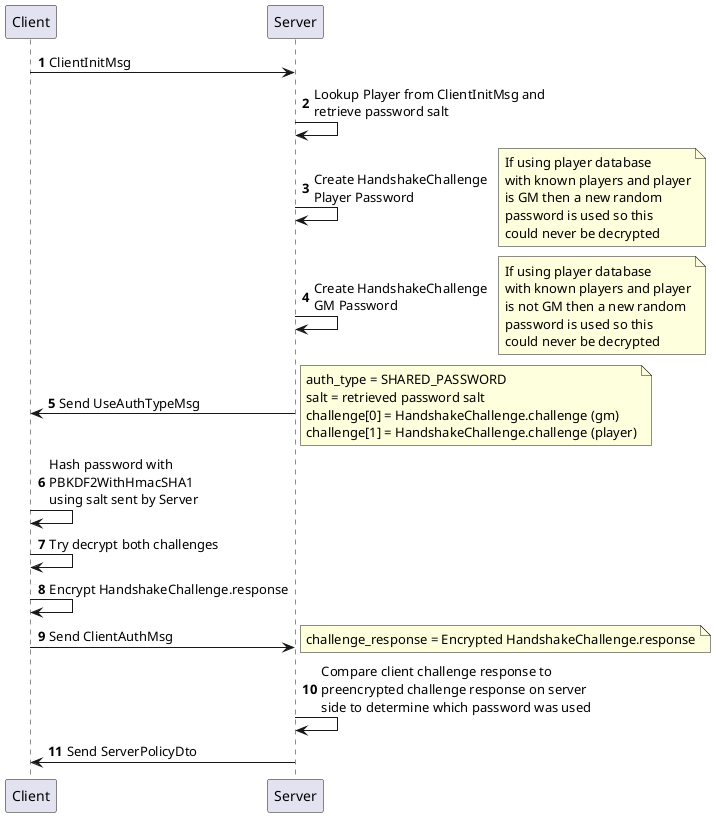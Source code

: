 @startuml
'https://plantuml.com/sequence-diagram

autonumber
Client -> Server: ClientInitMsg
Server -> Server: Lookup Player from ClientInitMsg and\nretrieve password salt
Server -> Server: Create HandshakeChallenge\nPlayer Password
note right
 If using player database
 with known players and player
 is GM then a new random
 password is used so this
 could never be decrypted
end note
Server -> Server: Create HandshakeChallenge\nGM Password
note right
 If using player database
 with known players and player
 is not GM then a new random
 password is used so this
 could never be decrypted
end note
Server -> Client: Send UseAuthTypeMsg
note right
    auth_type = SHARED_PASSWORD
    salt = retrieved password salt
    challenge[0] = HandshakeChallenge.challenge (gm)
    challenge[1] = HandshakeChallenge.challenge (player)
end note
Client -> Client: Hash password with\nPBKDF2WithHmacSHA1\nusing salt sent by Server
Client -> Client: Try decrypt both challenges
Client -> Client: Encrypt HandshakeChallenge.response
Client -> Server: Send ClientAuthMsg
note right
   challenge_response = Encrypted HandshakeChallenge.response
end note
Server -> Server: Compare client challenge response to\npreencrypted challenge response on server\nside to determine which password was used
Server -> Client: Send ServerPolicyDto
@enduml